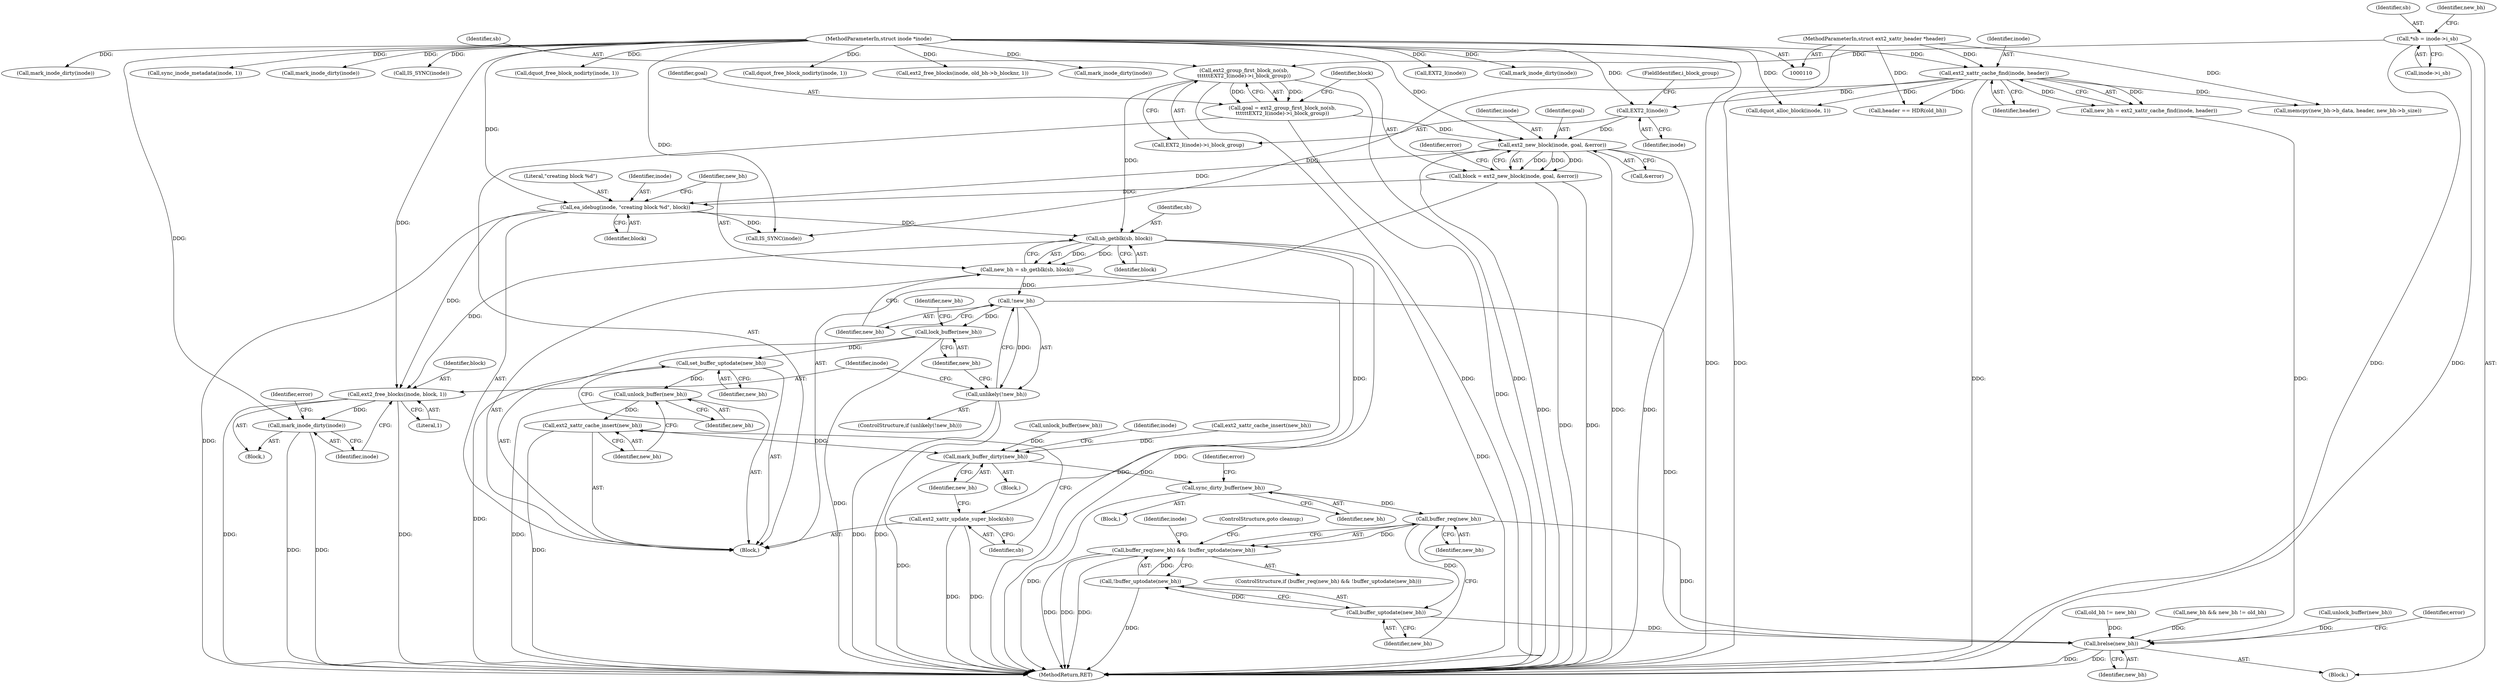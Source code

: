 digraph "0_linux_be0726d33cb8f411945884664924bed3cb8c70ee_11@pointer" {
"1000222" [label="(Call,sb_getblk(sb, block))"];
"1000199" [label="(Call,ext2_group_first_block_no(sb,\n\t\t\t\t\t\tEXT2_I(inode)->i_block_group))"];
"1000116" [label="(Call,*sb = inode->i_sb)"];
"1000216" [label="(Call,ea_idebug(inode, \"creating block %d\", block))"];
"1000208" [label="(Call,ext2_new_block(inode, goal, &error))"];
"1000202" [label="(Call,EXT2_I(inode))"];
"1000131" [label="(Call,ext2_xattr_cache_find(inode, header))"];
"1000111" [label="(MethodParameterIn,struct inode *inode)"];
"1000113" [label="(MethodParameterIn,struct ext2_xattr_header *header)"];
"1000197" [label="(Call,goal = ext2_group_first_block_no(sb,\n\t\t\t\t\t\tEXT2_I(inode)->i_block_group))"];
"1000206" [label="(Call,block = ext2_new_block(inode, goal, &error))"];
"1000220" [label="(Call,new_bh = sb_getblk(sb, block))"];
"1000227" [label="(Call,!new_bh)"];
"1000226" [label="(Call,unlikely(!new_bh))"];
"1000241" [label="(Call,lock_buffer(new_bh))"];
"1000251" [label="(Call,set_buffer_uptodate(new_bh))"];
"1000253" [label="(Call,unlock_buffer(new_bh))"];
"1000255" [label="(Call,ext2_xattr_cache_insert(new_bh))"];
"1000259" [label="(Call,mark_buffer_dirty(new_bh))"];
"1000265" [label="(Call,sync_dirty_buffer(new_bh))"];
"1000273" [label="(Call,buffer_req(new_bh))"];
"1000272" [label="(Call,buffer_req(new_bh) && !buffer_uptodate(new_bh))"];
"1000276" [label="(Call,buffer_uptodate(new_bh))"];
"1000275" [label="(Call,!buffer_uptodate(new_bh))"];
"1000411" [label="(Call,brelse(new_bh))"];
"1000230" [label="(Call,ext2_free_blocks(inode, block, 1))"];
"1000234" [label="(Call,mark_inode_dirty(inode))"];
"1000257" [label="(Call,ext2_xattr_update_super_block(sb))"];
"1000117" [label="(Identifier,sb)"];
"1000206" [label="(Call,block = ext2_new_block(inode, goal, &error))"];
"1000116" [label="(Call,*sb = inode->i_sb)"];
"1000277" [label="(Identifier,new_bh)"];
"1000275" [label="(Call,!buffer_uptodate(new_bh))"];
"1000254" [label="(Identifier,new_bh)"];
"1000256" [label="(Identifier,new_bh)"];
"1000230" [label="(Call,ext2_free_blocks(inode, block, 1))"];
"1000257" [label="(Call,ext2_xattr_update_super_block(sb))"];
"1000228" [label="(Identifier,new_bh)"];
"1000231" [label="(Identifier,inode)"];
"1000235" [label="(Identifier,inode)"];
"1000313" [label="(Call,new_bh && new_bh != old_bh)"];
"1000220" [label="(Call,new_bh = sb_getblk(sb, block))"];
"1000192" [label="(Call,ext2_xattr_cache_insert(new_bh))"];
"1000255" [label="(Call,ext2_xattr_cache_insert(new_bh))"];
"1000281" [label="(Call,EXT2_I(inode))"];
"1000199" [label="(Call,ext2_group_first_block_no(sb,\n\t\t\t\t\t\tEXT2_I(inode)->i_block_group))"];
"1000118" [label="(Call,inode->i_sb)"];
"1000266" [label="(Identifier,new_bh)"];
"1000129" [label="(Call,new_bh = ext2_xattr_cache_find(inode, header))"];
"1000274" [label="(Identifier,new_bh)"];
"1000396" [label="(Call,mark_inode_dirty(inode))"];
"1000208" [label="(Call,ext2_new_block(inode, goal, &error))"];
"1000214" [label="(Identifier,error)"];
"1000373" [label="(Call,mark_inode_dirty(inode))"];
"1000301" [label="(Call,sync_inode_metadata(inode, 1))"];
"1000218" [label="(Literal,\"creating block %d\")"];
"1000131" [label="(Call,ext2_xattr_cache_find(inode, header))"];
"1000259" [label="(Call,mark_buffer_dirty(new_bh))"];
"1000204" [label="(FieldIdentifier,i_block_group)"];
"1000322" [label="(Call,mark_inode_dirty(inode))"];
"1000217" [label="(Identifier,inode)"];
"1000264" [label="(Block,)"];
"1000176" [label="(Call,unlock_buffer(new_bh))"];
"1000158" [label="(Call,unlock_buffer(new_bh))"];
"1000132" [label="(Identifier,inode)"];
"1000211" [label="(Call,&error)"];
"1000202" [label="(Call,EXT2_I(inode))"];
"1000412" [label="(Identifier,new_bh)"];
"1000133" [label="(Identifier,header)"];
"1000245" [label="(Identifier,new_bh)"];
"1000296" [label="(Call,IS_SYNC(inode))"];
"1000265" [label="(Call,sync_dirty_buffer(new_bh))"];
"1000415" [label="(MethodReturn,RET)"];
"1000207" [label="(Identifier,block)"];
"1000195" [label="(Block,)"];
"1000271" [label="(ControlStructure,if (buffer_req(new_bh) && !buffer_uptodate(new_bh)))"];
"1000182" [label="(Call,header == HDR(old_bh))"];
"1000258" [label="(Identifier,sb)"];
"1000226" [label="(Call,unlikely(!new_bh))"];
"1000114" [label="(Block,)"];
"1000319" [label="(Call,dquot_free_block_nodirty(inode, 1))"];
"1000222" [label="(Call,sb_getblk(sb, block))"];
"1000203" [label="(Identifier,inode)"];
"1000262" [label="(Call,IS_SYNC(inode))"];
"1000232" [label="(Identifier,block)"];
"1000111" [label="(MethodParameterIn,struct inode *inode)"];
"1000225" [label="(ControlStructure,if (unlikely(!new_bh)))"];
"1000276" [label="(Call,buffer_uptodate(new_bh))"];
"1000263" [label="(Identifier,inode)"];
"1000260" [label="(Identifier,new_bh)"];
"1000223" [label="(Identifier,sb)"];
"1000123" [label="(Identifier,new_bh)"];
"1000272" [label="(Call,buffer_req(new_bh) && !buffer_uptodate(new_bh))"];
"1000414" [label="(Identifier,error)"];
"1000224" [label="(Identifier,block)"];
"1000200" [label="(Identifier,sb)"];
"1000242" [label="(Identifier,new_bh)"];
"1000268" [label="(Identifier,error)"];
"1000252" [label="(Identifier,new_bh)"];
"1000282" [label="(Identifier,inode)"];
"1000210" [label="(Identifier,goal)"];
"1000233" [label="(Literal,1)"];
"1000152" [label="(Call,dquot_alloc_block(inode, 1))"];
"1000198" [label="(Identifier,goal)"];
"1000393" [label="(Call,dquot_free_block_nodirty(inode, 1))"];
"1000278" [label="(ControlStructure,goto cleanup;)"];
"1000216" [label="(Call,ea_idebug(inode, \"creating block %d\", block))"];
"1000237" [label="(Identifier,error)"];
"1000209" [label="(Identifier,inode)"];
"1000367" [label="(Call,ext2_free_blocks(inode, old_bh->b_blocknr, 1))"];
"1000197" [label="(Call,goal = ext2_group_first_block_no(sb,\n\t\t\t\t\t\tEXT2_I(inode)->i_block_group))"];
"1000234" [label="(Call,mark_inode_dirty(inode))"];
"1000411" [label="(Call,brelse(new_bh))"];
"1000128" [label="(Block,)"];
"1000251" [label="(Call,set_buffer_uptodate(new_bh))"];
"1000241" [label="(Call,lock_buffer(new_bh))"];
"1000243" [label="(Call,memcpy(new_bh->b_data, header, new_bh->b_size))"];
"1000326" [label="(Call,mark_inode_dirty(inode))"];
"1000219" [label="(Identifier,block)"];
"1000221" [label="(Identifier,new_bh)"];
"1000227" [label="(Call,!new_bh)"];
"1000201" [label="(Call,EXT2_I(inode)->i_block_group)"];
"1000229" [label="(Block,)"];
"1000253" [label="(Call,unlock_buffer(new_bh))"];
"1000273" [label="(Call,buffer_req(new_bh))"];
"1000113" [label="(MethodParameterIn,struct ext2_xattr_header *header)"];
"1000334" [label="(Call,old_bh != new_bh)"];
"1000222" -> "1000220"  [label="AST: "];
"1000222" -> "1000224"  [label="CFG: "];
"1000223" -> "1000222"  [label="AST: "];
"1000224" -> "1000222"  [label="AST: "];
"1000220" -> "1000222"  [label="CFG: "];
"1000222" -> "1000415"  [label="DDG: "];
"1000222" -> "1000415"  [label="DDG: "];
"1000222" -> "1000220"  [label="DDG: "];
"1000222" -> "1000220"  [label="DDG: "];
"1000199" -> "1000222"  [label="DDG: "];
"1000216" -> "1000222"  [label="DDG: "];
"1000222" -> "1000230"  [label="DDG: "];
"1000222" -> "1000257"  [label="DDG: "];
"1000199" -> "1000197"  [label="AST: "];
"1000199" -> "1000201"  [label="CFG: "];
"1000200" -> "1000199"  [label="AST: "];
"1000201" -> "1000199"  [label="AST: "];
"1000197" -> "1000199"  [label="CFG: "];
"1000199" -> "1000415"  [label="DDG: "];
"1000199" -> "1000415"  [label="DDG: "];
"1000199" -> "1000197"  [label="DDG: "];
"1000199" -> "1000197"  [label="DDG: "];
"1000116" -> "1000199"  [label="DDG: "];
"1000116" -> "1000114"  [label="AST: "];
"1000116" -> "1000118"  [label="CFG: "];
"1000117" -> "1000116"  [label="AST: "];
"1000118" -> "1000116"  [label="AST: "];
"1000123" -> "1000116"  [label="CFG: "];
"1000116" -> "1000415"  [label="DDG: "];
"1000116" -> "1000415"  [label="DDG: "];
"1000216" -> "1000195"  [label="AST: "];
"1000216" -> "1000219"  [label="CFG: "];
"1000217" -> "1000216"  [label="AST: "];
"1000218" -> "1000216"  [label="AST: "];
"1000219" -> "1000216"  [label="AST: "];
"1000221" -> "1000216"  [label="CFG: "];
"1000216" -> "1000415"  [label="DDG: "];
"1000208" -> "1000216"  [label="DDG: "];
"1000111" -> "1000216"  [label="DDG: "];
"1000206" -> "1000216"  [label="DDG: "];
"1000216" -> "1000230"  [label="DDG: "];
"1000216" -> "1000262"  [label="DDG: "];
"1000208" -> "1000206"  [label="AST: "];
"1000208" -> "1000211"  [label="CFG: "];
"1000209" -> "1000208"  [label="AST: "];
"1000210" -> "1000208"  [label="AST: "];
"1000211" -> "1000208"  [label="AST: "];
"1000206" -> "1000208"  [label="CFG: "];
"1000208" -> "1000415"  [label="DDG: "];
"1000208" -> "1000415"  [label="DDG: "];
"1000208" -> "1000415"  [label="DDG: "];
"1000208" -> "1000206"  [label="DDG: "];
"1000208" -> "1000206"  [label="DDG: "];
"1000208" -> "1000206"  [label="DDG: "];
"1000202" -> "1000208"  [label="DDG: "];
"1000111" -> "1000208"  [label="DDG: "];
"1000197" -> "1000208"  [label="DDG: "];
"1000202" -> "1000201"  [label="AST: "];
"1000202" -> "1000203"  [label="CFG: "];
"1000203" -> "1000202"  [label="AST: "];
"1000204" -> "1000202"  [label="CFG: "];
"1000131" -> "1000202"  [label="DDG: "];
"1000111" -> "1000202"  [label="DDG: "];
"1000131" -> "1000129"  [label="AST: "];
"1000131" -> "1000133"  [label="CFG: "];
"1000132" -> "1000131"  [label="AST: "];
"1000133" -> "1000131"  [label="AST: "];
"1000129" -> "1000131"  [label="CFG: "];
"1000131" -> "1000415"  [label="DDG: "];
"1000131" -> "1000129"  [label="DDG: "];
"1000131" -> "1000129"  [label="DDG: "];
"1000111" -> "1000131"  [label="DDG: "];
"1000113" -> "1000131"  [label="DDG: "];
"1000131" -> "1000152"  [label="DDG: "];
"1000131" -> "1000182"  [label="DDG: "];
"1000131" -> "1000243"  [label="DDG: "];
"1000131" -> "1000262"  [label="DDG: "];
"1000111" -> "1000110"  [label="AST: "];
"1000111" -> "1000415"  [label="DDG: "];
"1000111" -> "1000152"  [label="DDG: "];
"1000111" -> "1000230"  [label="DDG: "];
"1000111" -> "1000234"  [label="DDG: "];
"1000111" -> "1000262"  [label="DDG: "];
"1000111" -> "1000281"  [label="DDG: "];
"1000111" -> "1000296"  [label="DDG: "];
"1000111" -> "1000301"  [label="DDG: "];
"1000111" -> "1000319"  [label="DDG: "];
"1000111" -> "1000322"  [label="DDG: "];
"1000111" -> "1000326"  [label="DDG: "];
"1000111" -> "1000367"  [label="DDG: "];
"1000111" -> "1000373"  [label="DDG: "];
"1000111" -> "1000393"  [label="DDG: "];
"1000111" -> "1000396"  [label="DDG: "];
"1000113" -> "1000110"  [label="AST: "];
"1000113" -> "1000415"  [label="DDG: "];
"1000113" -> "1000182"  [label="DDG: "];
"1000113" -> "1000243"  [label="DDG: "];
"1000197" -> "1000195"  [label="AST: "];
"1000198" -> "1000197"  [label="AST: "];
"1000207" -> "1000197"  [label="CFG: "];
"1000197" -> "1000415"  [label="DDG: "];
"1000206" -> "1000195"  [label="AST: "];
"1000207" -> "1000206"  [label="AST: "];
"1000214" -> "1000206"  [label="CFG: "];
"1000206" -> "1000415"  [label="DDG: "];
"1000206" -> "1000415"  [label="DDG: "];
"1000220" -> "1000195"  [label="AST: "];
"1000221" -> "1000220"  [label="AST: "];
"1000228" -> "1000220"  [label="CFG: "];
"1000220" -> "1000415"  [label="DDG: "];
"1000220" -> "1000227"  [label="DDG: "];
"1000227" -> "1000226"  [label="AST: "];
"1000227" -> "1000228"  [label="CFG: "];
"1000228" -> "1000227"  [label="AST: "];
"1000226" -> "1000227"  [label="CFG: "];
"1000227" -> "1000226"  [label="DDG: "];
"1000227" -> "1000241"  [label="DDG: "];
"1000227" -> "1000411"  [label="DDG: "];
"1000226" -> "1000225"  [label="AST: "];
"1000231" -> "1000226"  [label="CFG: "];
"1000242" -> "1000226"  [label="CFG: "];
"1000226" -> "1000415"  [label="DDG: "];
"1000226" -> "1000415"  [label="DDG: "];
"1000241" -> "1000195"  [label="AST: "];
"1000241" -> "1000242"  [label="CFG: "];
"1000242" -> "1000241"  [label="AST: "];
"1000245" -> "1000241"  [label="CFG: "];
"1000241" -> "1000415"  [label="DDG: "];
"1000241" -> "1000251"  [label="DDG: "];
"1000251" -> "1000195"  [label="AST: "];
"1000251" -> "1000252"  [label="CFG: "];
"1000252" -> "1000251"  [label="AST: "];
"1000254" -> "1000251"  [label="CFG: "];
"1000251" -> "1000415"  [label="DDG: "];
"1000251" -> "1000253"  [label="DDG: "];
"1000253" -> "1000195"  [label="AST: "];
"1000253" -> "1000254"  [label="CFG: "];
"1000254" -> "1000253"  [label="AST: "];
"1000256" -> "1000253"  [label="CFG: "];
"1000253" -> "1000415"  [label="DDG: "];
"1000253" -> "1000255"  [label="DDG: "];
"1000255" -> "1000195"  [label="AST: "];
"1000255" -> "1000256"  [label="CFG: "];
"1000256" -> "1000255"  [label="AST: "];
"1000258" -> "1000255"  [label="CFG: "];
"1000255" -> "1000415"  [label="DDG: "];
"1000255" -> "1000259"  [label="DDG: "];
"1000259" -> "1000128"  [label="AST: "];
"1000259" -> "1000260"  [label="CFG: "];
"1000260" -> "1000259"  [label="AST: "];
"1000263" -> "1000259"  [label="CFG: "];
"1000259" -> "1000415"  [label="DDG: "];
"1000192" -> "1000259"  [label="DDG: "];
"1000176" -> "1000259"  [label="DDG: "];
"1000259" -> "1000265"  [label="DDG: "];
"1000265" -> "1000264"  [label="AST: "];
"1000265" -> "1000266"  [label="CFG: "];
"1000266" -> "1000265"  [label="AST: "];
"1000268" -> "1000265"  [label="CFG: "];
"1000265" -> "1000415"  [label="DDG: "];
"1000265" -> "1000273"  [label="DDG: "];
"1000273" -> "1000272"  [label="AST: "];
"1000273" -> "1000274"  [label="CFG: "];
"1000274" -> "1000273"  [label="AST: "];
"1000277" -> "1000273"  [label="CFG: "];
"1000272" -> "1000273"  [label="CFG: "];
"1000273" -> "1000272"  [label="DDG: "];
"1000273" -> "1000276"  [label="DDG: "];
"1000273" -> "1000411"  [label="DDG: "];
"1000272" -> "1000271"  [label="AST: "];
"1000272" -> "1000275"  [label="CFG: "];
"1000275" -> "1000272"  [label="AST: "];
"1000278" -> "1000272"  [label="CFG: "];
"1000282" -> "1000272"  [label="CFG: "];
"1000272" -> "1000415"  [label="DDG: "];
"1000272" -> "1000415"  [label="DDG: "];
"1000272" -> "1000415"  [label="DDG: "];
"1000275" -> "1000272"  [label="DDG: "];
"1000276" -> "1000275"  [label="AST: "];
"1000276" -> "1000277"  [label="CFG: "];
"1000277" -> "1000276"  [label="AST: "];
"1000275" -> "1000276"  [label="CFG: "];
"1000276" -> "1000275"  [label="DDG: "];
"1000276" -> "1000411"  [label="DDG: "];
"1000275" -> "1000415"  [label="DDG: "];
"1000411" -> "1000114"  [label="AST: "];
"1000411" -> "1000412"  [label="CFG: "];
"1000412" -> "1000411"  [label="AST: "];
"1000414" -> "1000411"  [label="CFG: "];
"1000411" -> "1000415"  [label="DDG: "];
"1000411" -> "1000415"  [label="DDG: "];
"1000158" -> "1000411"  [label="DDG: "];
"1000129" -> "1000411"  [label="DDG: "];
"1000334" -> "1000411"  [label="DDG: "];
"1000313" -> "1000411"  [label="DDG: "];
"1000230" -> "1000229"  [label="AST: "];
"1000230" -> "1000233"  [label="CFG: "];
"1000231" -> "1000230"  [label="AST: "];
"1000232" -> "1000230"  [label="AST: "];
"1000233" -> "1000230"  [label="AST: "];
"1000235" -> "1000230"  [label="CFG: "];
"1000230" -> "1000415"  [label="DDG: "];
"1000230" -> "1000415"  [label="DDG: "];
"1000230" -> "1000234"  [label="DDG: "];
"1000234" -> "1000229"  [label="AST: "];
"1000234" -> "1000235"  [label="CFG: "];
"1000235" -> "1000234"  [label="AST: "];
"1000237" -> "1000234"  [label="CFG: "];
"1000234" -> "1000415"  [label="DDG: "];
"1000234" -> "1000415"  [label="DDG: "];
"1000257" -> "1000195"  [label="AST: "];
"1000257" -> "1000258"  [label="CFG: "];
"1000258" -> "1000257"  [label="AST: "];
"1000260" -> "1000257"  [label="CFG: "];
"1000257" -> "1000415"  [label="DDG: "];
"1000257" -> "1000415"  [label="DDG: "];
}
